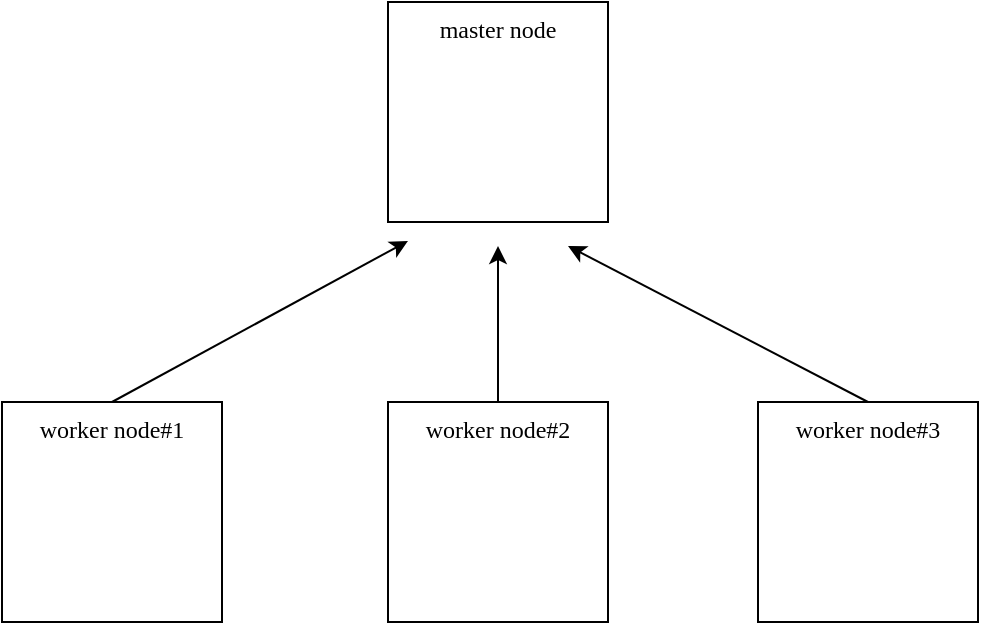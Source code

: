 <mxfile pages="1" version="11.2.9" type="github"><diagram id="BxmRU-OpWh4IsFOxddjD" name="Page-1"><mxGraphModel dx="2062" dy="1154" grid="1" gridSize="10" guides="1" tooltips="1" connect="1" arrows="1" fold="1" page="1" pageScale="1" pageWidth="827" pageHeight="1169" math="0" shadow="0"><root><mxCell id="0"/><mxCell id="1" parent="0"/><mxCell id="6jH-5nT5Jf2PsPO8Y2QO-1" value="master node" style="whiteSpace=wrap;html=1;aspect=fixed;horizontal=1;verticalAlign=top;fontFamily=Verdana;" parent="1" vertex="1"><mxGeometry x="373" y="260" width="110" height="110" as="geometry"/></mxCell><mxCell id="tGUco8TcqeJ4PZAGQyfD-4" value="" style="shape=image;verticalLabelPosition=bottom;labelBackgroundColor=#ffffff;verticalAlign=top;aspect=fixed;imageAspect=0;image=http://icons.iconarchive.com/icons/dakirby309/simply-styled/96/OS-Ubuntu-icon.png;" vertex="1" parent="1"><mxGeometry x="387" y="294" width="36" height="36" as="geometry"/></mxCell><mxCell id="tGUco8TcqeJ4PZAGQyfD-6" value="" style="shape=image;verticalLabelPosition=bottom;labelBackgroundColor=#ffffff;verticalAlign=top;aspect=fixed;imageAspect=0;image=https://icon-library.net/images/docker-icon/docker-icon-11.jpg;" vertex="1" parent="1"><mxGeometry x="433" y="285" width="50" height="50" as="geometry"/></mxCell><mxCell id="tGUco8TcqeJ4PZAGQyfD-8" value="" style="shape=image;verticalLabelPosition=bottom;labelBackgroundColor=#ffffff;verticalAlign=top;aspect=fixed;imageAspect=0;image=https://skeltonthatcher.com/wp-content/uploads/2016/11/rancher.jpg;" vertex="1" parent="1"><mxGeometry x="383" y="328" width="90" height="54" as="geometry"/></mxCell><mxCell id="tGUco8TcqeJ4PZAGQyfD-20" style="edgeStyle=none;rounded=0;orthogonalLoop=1;jettySize=auto;html=1;exitX=0.5;exitY=0;exitDx=0;exitDy=0;entryX=0.5;entryY=1;entryDx=0;entryDy=0;fontFamily=Verdana;" edge="1" parent="1" source="tGUco8TcqeJ4PZAGQyfD-10" target="tGUco8TcqeJ4PZAGQyfD-8"><mxGeometry relative="1" as="geometry"/></mxCell><mxCell id="tGUco8TcqeJ4PZAGQyfD-10" value="worker node#2" style="whiteSpace=wrap;html=1;aspect=fixed;horizontal=1;verticalAlign=top;fontFamily=Verdana;" vertex="1" parent="1"><mxGeometry x="373" y="460" width="110" height="110" as="geometry"/></mxCell><mxCell id="tGUco8TcqeJ4PZAGQyfD-11" value="" style="shape=image;verticalLabelPosition=bottom;labelBackgroundColor=#ffffff;verticalAlign=top;aspect=fixed;imageAspect=0;image=http://icons.iconarchive.com/icons/dakirby309/simply-styled/96/OS-Ubuntu-icon.png;" vertex="1" parent="1"><mxGeometry x="387" y="494" width="36" height="36" as="geometry"/></mxCell><mxCell id="tGUco8TcqeJ4PZAGQyfD-12" value="" style="shape=image;verticalLabelPosition=bottom;labelBackgroundColor=#ffffff;verticalAlign=top;aspect=fixed;imageAspect=0;image=https://icon-library.net/images/docker-icon/docker-icon-11.jpg;" vertex="1" parent="1"><mxGeometry x="433" y="485" width="50" height="50" as="geometry"/></mxCell><mxCell id="tGUco8TcqeJ4PZAGQyfD-19" style="edgeStyle=none;rounded=0;orthogonalLoop=1;jettySize=auto;html=1;exitX=0.5;exitY=0;exitDx=0;exitDy=0;fontFamily=Verdana;" edge="1" parent="1" source="tGUco8TcqeJ4PZAGQyfD-13" target="tGUco8TcqeJ4PZAGQyfD-8"><mxGeometry relative="1" as="geometry"/></mxCell><mxCell id="tGUco8TcqeJ4PZAGQyfD-13" value="worker node#1" style="whiteSpace=wrap;html=1;aspect=fixed;horizontal=1;verticalAlign=top;fontFamily=Verdana;" vertex="1" parent="1"><mxGeometry x="180" y="460" width="110" height="110" as="geometry"/></mxCell><mxCell id="tGUco8TcqeJ4PZAGQyfD-14" value="" style="shape=image;verticalLabelPosition=bottom;labelBackgroundColor=#ffffff;verticalAlign=top;aspect=fixed;imageAspect=0;image=http://icons.iconarchive.com/icons/dakirby309/simply-styled/96/OS-Ubuntu-icon.png;" vertex="1" parent="1"><mxGeometry x="194" y="494" width="36" height="36" as="geometry"/></mxCell><mxCell id="tGUco8TcqeJ4PZAGQyfD-15" value="" style="shape=image;verticalLabelPosition=bottom;labelBackgroundColor=#ffffff;verticalAlign=top;aspect=fixed;imageAspect=0;image=https://icon-library.net/images/docker-icon/docker-icon-11.jpg;" vertex="1" parent="1"><mxGeometry x="240" y="485" width="50" height="50" as="geometry"/></mxCell><mxCell id="tGUco8TcqeJ4PZAGQyfD-21" style="edgeStyle=none;rounded=0;orthogonalLoop=1;jettySize=auto;html=1;exitX=0.5;exitY=0;exitDx=0;exitDy=0;entryX=0.889;entryY=1;entryDx=0;entryDy=0;entryPerimeter=0;fontFamily=Verdana;" edge="1" parent="1" source="tGUco8TcqeJ4PZAGQyfD-16" target="tGUco8TcqeJ4PZAGQyfD-8"><mxGeometry relative="1" as="geometry"/></mxCell><mxCell id="tGUco8TcqeJ4PZAGQyfD-16" value="worker node#3" style="whiteSpace=wrap;html=1;aspect=fixed;horizontal=1;verticalAlign=top;fontFamily=Verdana;" vertex="1" parent="1"><mxGeometry x="558" y="460" width="110" height="110" as="geometry"/></mxCell><mxCell id="tGUco8TcqeJ4PZAGQyfD-17" value="" style="shape=image;verticalLabelPosition=bottom;labelBackgroundColor=#ffffff;verticalAlign=top;aspect=fixed;imageAspect=0;image=http://icons.iconarchive.com/icons/dakirby309/simply-styled/96/OS-Ubuntu-icon.png;" vertex="1" parent="1"><mxGeometry x="572" y="494" width="36" height="36" as="geometry"/></mxCell><mxCell id="tGUco8TcqeJ4PZAGQyfD-18" value="" style="shape=image;verticalLabelPosition=bottom;labelBackgroundColor=#ffffff;verticalAlign=top;aspect=fixed;imageAspect=0;image=https://icon-library.net/images/docker-icon/docker-icon-11.jpg;" vertex="1" parent="1"><mxGeometry x="618" y="485" width="50" height="50" as="geometry"/></mxCell></root></mxGraphModel></diagram></mxfile>
